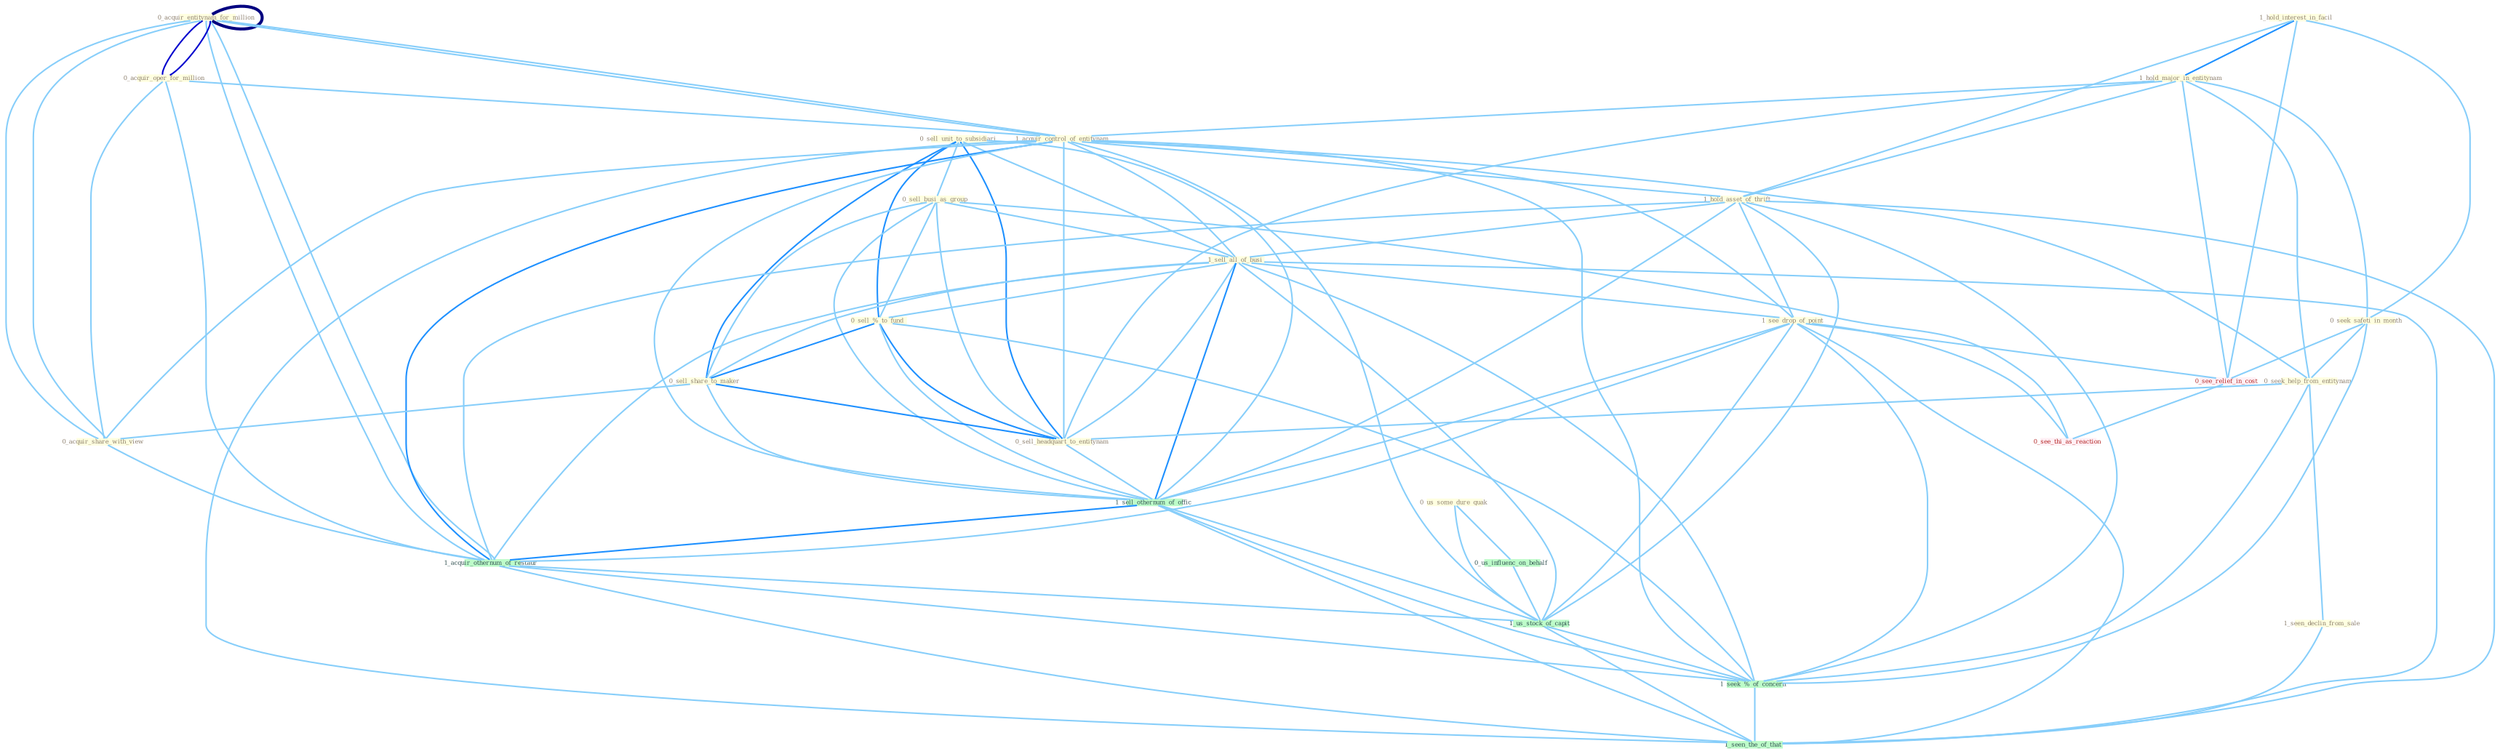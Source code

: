 Graph G{ 
    node
    [shape=polygon,style=filled,width=.5,height=.06,color="#BDFCC9",fixedsize=true,fontsize=4,
    fontcolor="#2f4f4f"];
    {node
    [color="#ffffe0", fontcolor="#8b7d6b"] "0_acquir_entitynam_for_million " "0_us_some_dure_quak " "1_hold_interest_in_facil " "0_acquir_oper_for_million " "1_hold_major_in_entitynam " "0_sell_unit_to_subsidiari " "1_acquir_control_of_entitynam " "0_sell_busi_as_group " "1_hold_asset_of_thrift " "1_sell_all_of_busi " "0_seek_safeti_in_month " "0_sell_%_to_fund " "0_sell_share_to_maker " "1_see_drop_of_point " "0_seek_help_from_entitynam " "0_sell_headquart_to_entitynam " "1_seen_declin_from_sale " "0_acquir_share_with_view "}
{node [color="#fff0f5", fontcolor="#b22222"] "0_see_relief_in_cost " "0_see_thi_as_reaction "}
edge [color="#B0E2FF"];

	"0_acquir_entitynam_for_million " -- "0_acquir_oper_for_million " [w="3", color="#0000cd" , len=0.6];
	"0_acquir_entitynam_for_million " -- "1_acquir_control_of_entitynam " [w="1", color="#87cefa" ];
	"0_acquir_entitynam_for_million " -- "0_acquir_share_with_view " [w="1", color="#87cefa" ];
	"0_acquir_entitynam_for_million " -- "0_acquir_entitynam_for_million " [w="4", style=bold, color="#000080", len=0.4];
	"0_acquir_entitynam_for_million " -- "1_acquir_othernum_of_restaur " [w="1", color="#87cefa" ];
	"0_us_some_dure_quak " -- "0_us_influenc_on_behalf " [w="1", color="#87cefa" ];
	"0_us_some_dure_quak " -- "1_us_stock_of_capit " [w="1", color="#87cefa" ];
	"1_hold_interest_in_facil " -- "1_hold_major_in_entitynam " [w="2", color="#1e90ff" , len=0.8];
	"1_hold_interest_in_facil " -- "1_hold_asset_of_thrift " [w="1", color="#87cefa" ];
	"1_hold_interest_in_facil " -- "0_seek_safeti_in_month " [w="1", color="#87cefa" ];
	"1_hold_interest_in_facil " -- "0_see_relief_in_cost " [w="1", color="#87cefa" ];
	"0_acquir_oper_for_million " -- "1_acquir_control_of_entitynam " [w="1", color="#87cefa" ];
	"0_acquir_oper_for_million " -- "0_acquir_share_with_view " [w="1", color="#87cefa" ];
	"0_acquir_oper_for_million " -- "0_acquir_entitynam_for_million " [w="3", color="#0000cd" , len=0.6];
	"0_acquir_oper_for_million " -- "1_acquir_othernum_of_restaur " [w="1", color="#87cefa" ];
	"1_hold_major_in_entitynam " -- "1_acquir_control_of_entitynam " [w="1", color="#87cefa" ];
	"1_hold_major_in_entitynam " -- "1_hold_asset_of_thrift " [w="1", color="#87cefa" ];
	"1_hold_major_in_entitynam " -- "0_seek_safeti_in_month " [w="1", color="#87cefa" ];
	"1_hold_major_in_entitynam " -- "0_seek_help_from_entitynam " [w="1", color="#87cefa" ];
	"1_hold_major_in_entitynam " -- "0_sell_headquart_to_entitynam " [w="1", color="#87cefa" ];
	"1_hold_major_in_entitynam " -- "0_see_relief_in_cost " [w="1", color="#87cefa" ];
	"0_sell_unit_to_subsidiari " -- "0_sell_busi_as_group " [w="1", color="#87cefa" ];
	"0_sell_unit_to_subsidiari " -- "1_sell_all_of_busi " [w="1", color="#87cefa" ];
	"0_sell_unit_to_subsidiari " -- "0_sell_%_to_fund " [w="2", color="#1e90ff" , len=0.8];
	"0_sell_unit_to_subsidiari " -- "0_sell_share_to_maker " [w="2", color="#1e90ff" , len=0.8];
	"0_sell_unit_to_subsidiari " -- "0_sell_headquart_to_entitynam " [w="2", color="#1e90ff" , len=0.8];
	"0_sell_unit_to_subsidiari " -- "1_sell_othernum_of_offic " [w="1", color="#87cefa" ];
	"1_acquir_control_of_entitynam " -- "1_hold_asset_of_thrift " [w="1", color="#87cefa" ];
	"1_acquir_control_of_entitynam " -- "1_sell_all_of_busi " [w="1", color="#87cefa" ];
	"1_acquir_control_of_entitynam " -- "1_see_drop_of_point " [w="1", color="#87cefa" ];
	"1_acquir_control_of_entitynam " -- "0_seek_help_from_entitynam " [w="1", color="#87cefa" ];
	"1_acquir_control_of_entitynam " -- "0_sell_headquart_to_entitynam " [w="1", color="#87cefa" ];
	"1_acquir_control_of_entitynam " -- "0_acquir_share_with_view " [w="1", color="#87cefa" ];
	"1_acquir_control_of_entitynam " -- "0_acquir_entitynam_for_million " [w="1", color="#87cefa" ];
	"1_acquir_control_of_entitynam " -- "1_sell_othernum_of_offic " [w="1", color="#87cefa" ];
	"1_acquir_control_of_entitynam " -- "1_acquir_othernum_of_restaur " [w="2", color="#1e90ff" , len=0.8];
	"1_acquir_control_of_entitynam " -- "1_us_stock_of_capit " [w="1", color="#87cefa" ];
	"1_acquir_control_of_entitynam " -- "1_seek_%_of_concern " [w="1", color="#87cefa" ];
	"1_acquir_control_of_entitynam " -- "1_seen_the_of_that " [w="1", color="#87cefa" ];
	"0_sell_busi_as_group " -- "1_sell_all_of_busi " [w="1", color="#87cefa" ];
	"0_sell_busi_as_group " -- "0_sell_%_to_fund " [w="1", color="#87cefa" ];
	"0_sell_busi_as_group " -- "0_sell_share_to_maker " [w="1", color="#87cefa" ];
	"0_sell_busi_as_group " -- "0_sell_headquart_to_entitynam " [w="1", color="#87cefa" ];
	"0_sell_busi_as_group " -- "1_sell_othernum_of_offic " [w="1", color="#87cefa" ];
	"0_sell_busi_as_group " -- "0_see_thi_as_reaction " [w="1", color="#87cefa" ];
	"1_hold_asset_of_thrift " -- "1_sell_all_of_busi " [w="1", color="#87cefa" ];
	"1_hold_asset_of_thrift " -- "1_see_drop_of_point " [w="1", color="#87cefa" ];
	"1_hold_asset_of_thrift " -- "1_sell_othernum_of_offic " [w="1", color="#87cefa" ];
	"1_hold_asset_of_thrift " -- "1_acquir_othernum_of_restaur " [w="1", color="#87cefa" ];
	"1_hold_asset_of_thrift " -- "1_us_stock_of_capit " [w="1", color="#87cefa" ];
	"1_hold_asset_of_thrift " -- "1_seek_%_of_concern " [w="1", color="#87cefa" ];
	"1_hold_asset_of_thrift " -- "1_seen_the_of_that " [w="1", color="#87cefa" ];
	"1_sell_all_of_busi " -- "0_sell_%_to_fund " [w="1", color="#87cefa" ];
	"1_sell_all_of_busi " -- "0_sell_share_to_maker " [w="1", color="#87cefa" ];
	"1_sell_all_of_busi " -- "1_see_drop_of_point " [w="1", color="#87cefa" ];
	"1_sell_all_of_busi " -- "0_sell_headquart_to_entitynam " [w="1", color="#87cefa" ];
	"1_sell_all_of_busi " -- "1_sell_othernum_of_offic " [w="2", color="#1e90ff" , len=0.8];
	"1_sell_all_of_busi " -- "1_acquir_othernum_of_restaur " [w="1", color="#87cefa" ];
	"1_sell_all_of_busi " -- "1_us_stock_of_capit " [w="1", color="#87cefa" ];
	"1_sell_all_of_busi " -- "1_seek_%_of_concern " [w="1", color="#87cefa" ];
	"1_sell_all_of_busi " -- "1_seen_the_of_that " [w="1", color="#87cefa" ];
	"0_seek_safeti_in_month " -- "0_seek_help_from_entitynam " [w="1", color="#87cefa" ];
	"0_seek_safeti_in_month " -- "0_see_relief_in_cost " [w="1", color="#87cefa" ];
	"0_seek_safeti_in_month " -- "1_seek_%_of_concern " [w="1", color="#87cefa" ];
	"0_sell_%_to_fund " -- "0_sell_share_to_maker " [w="2", color="#1e90ff" , len=0.8];
	"0_sell_%_to_fund " -- "0_sell_headquart_to_entitynam " [w="2", color="#1e90ff" , len=0.8];
	"0_sell_%_to_fund " -- "1_sell_othernum_of_offic " [w="1", color="#87cefa" ];
	"0_sell_%_to_fund " -- "1_seek_%_of_concern " [w="1", color="#87cefa" ];
	"0_sell_share_to_maker " -- "0_sell_headquart_to_entitynam " [w="2", color="#1e90ff" , len=0.8];
	"0_sell_share_to_maker " -- "0_acquir_share_with_view " [w="1", color="#87cefa" ];
	"0_sell_share_to_maker " -- "1_sell_othernum_of_offic " [w="1", color="#87cefa" ];
	"1_see_drop_of_point " -- "1_sell_othernum_of_offic " [w="1", color="#87cefa" ];
	"1_see_drop_of_point " -- "0_see_relief_in_cost " [w="1", color="#87cefa" ];
	"1_see_drop_of_point " -- "0_see_thi_as_reaction " [w="1", color="#87cefa" ];
	"1_see_drop_of_point " -- "1_acquir_othernum_of_restaur " [w="1", color="#87cefa" ];
	"1_see_drop_of_point " -- "1_us_stock_of_capit " [w="1", color="#87cefa" ];
	"1_see_drop_of_point " -- "1_seek_%_of_concern " [w="1", color="#87cefa" ];
	"1_see_drop_of_point " -- "1_seen_the_of_that " [w="1", color="#87cefa" ];
	"0_seek_help_from_entitynam " -- "0_sell_headquart_to_entitynam " [w="1", color="#87cefa" ];
	"0_seek_help_from_entitynam " -- "1_seen_declin_from_sale " [w="1", color="#87cefa" ];
	"0_seek_help_from_entitynam " -- "1_seek_%_of_concern " [w="1", color="#87cefa" ];
	"0_sell_headquart_to_entitynam " -- "1_sell_othernum_of_offic " [w="1", color="#87cefa" ];
	"1_seen_declin_from_sale " -- "1_seen_the_of_that " [w="1", color="#87cefa" ];
	"0_acquir_share_with_view " -- "0_acquir_entitynam_for_million " [w="1", color="#87cefa" ];
	"0_acquir_share_with_view " -- "1_acquir_othernum_of_restaur " [w="1", color="#87cefa" ];
	"0_acquir_entitynam_for_million " -- "1_acquir_othernum_of_restaur " [w="1", color="#87cefa" ];
	"1_sell_othernum_of_offic " -- "1_acquir_othernum_of_restaur " [w="2", color="#1e90ff" , len=0.8];
	"1_sell_othernum_of_offic " -- "1_us_stock_of_capit " [w="1", color="#87cefa" ];
	"1_sell_othernum_of_offic " -- "1_seek_%_of_concern " [w="1", color="#87cefa" ];
	"1_sell_othernum_of_offic " -- "1_seen_the_of_that " [w="1", color="#87cefa" ];
	"0_us_influenc_on_behalf " -- "1_us_stock_of_capit " [w="1", color="#87cefa" ];
	"0_see_relief_in_cost " -- "0_see_thi_as_reaction " [w="1", color="#87cefa" ];
	"1_acquir_othernum_of_restaur " -- "1_us_stock_of_capit " [w="1", color="#87cefa" ];
	"1_acquir_othernum_of_restaur " -- "1_seek_%_of_concern " [w="1", color="#87cefa" ];
	"1_acquir_othernum_of_restaur " -- "1_seen_the_of_that " [w="1", color="#87cefa" ];
	"1_us_stock_of_capit " -- "1_seek_%_of_concern " [w="1", color="#87cefa" ];
	"1_us_stock_of_capit " -- "1_seen_the_of_that " [w="1", color="#87cefa" ];
	"1_seek_%_of_concern " -- "1_seen_the_of_that " [w="1", color="#87cefa" ];
}